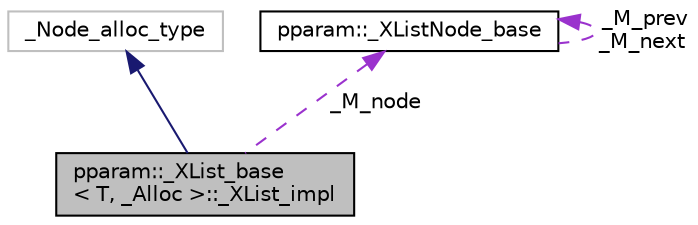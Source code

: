 digraph "pparam::_XList_base&lt; T, _Alloc &gt;::_XList_impl"
{
 // LATEX_PDF_SIZE
  edge [fontname="Helvetica",fontsize="10",labelfontname="Helvetica",labelfontsize="10"];
  node [fontname="Helvetica",fontsize="10",shape=record];
  Node1 [label="pparam::_XList_base\l\< T, _Alloc \>::_XList_impl",height=0.2,width=0.4,color="black", fillcolor="grey75", style="filled", fontcolor="black",tooltip=" "];
  Node2 -> Node1 [dir="back",color="midnightblue",fontsize="10",style="solid",fontname="Helvetica"];
  Node2 [label="_Node_alloc_type",height=0.2,width=0.4,color="grey75", fillcolor="white", style="filled",tooltip=" "];
  Node3 -> Node1 [dir="back",color="darkorchid3",fontsize="10",style="dashed",label=" _M_node" ,fontname="Helvetica"];
  Node3 [label="pparam::_XListNode_base",height=0.2,width=0.4,color="black", fillcolor="white", style="filled",URL="$classpparam_1_1__XListNode__base.html",tooltip=" "];
  Node3 -> Node3 [dir="back",color="darkorchid3",fontsize="10",style="dashed",label=" _M_prev\n_M_next" ,fontname="Helvetica"];
}
